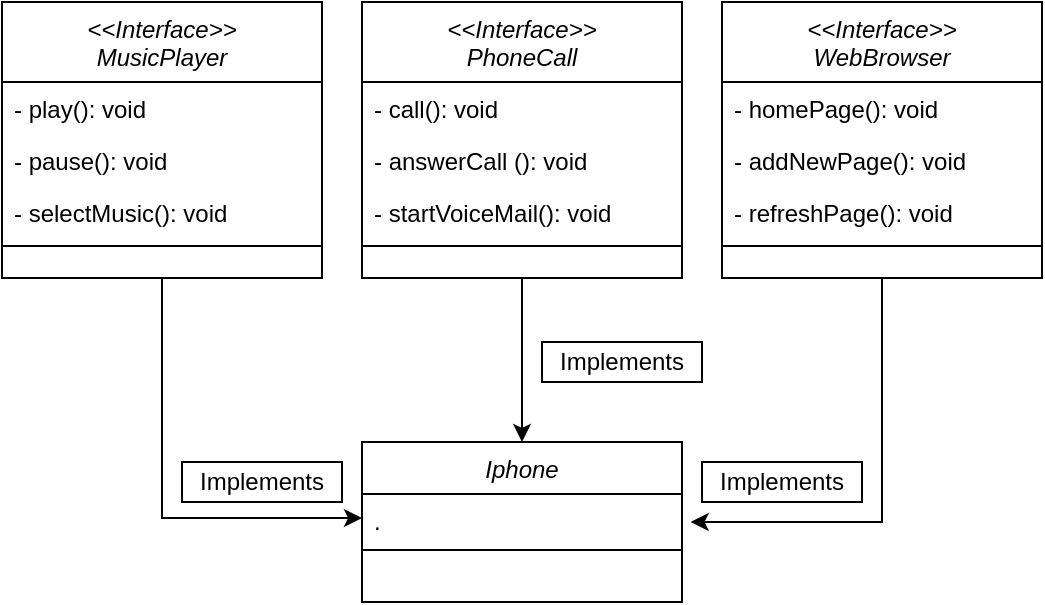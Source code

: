 <mxfile version="21.6.6" type="device">
  <diagram id="C5RBs43oDa-KdzZeNtuy" name="Page-1">
    <mxGraphModel dx="1434" dy="758" grid="1" gridSize="10" guides="1" tooltips="1" connect="1" arrows="1" fold="1" page="1" pageScale="1" pageWidth="1169" pageHeight="827" math="0" shadow="0">
      <root>
        <mxCell id="WIyWlLk6GJQsqaUBKTNV-0" />
        <mxCell id="WIyWlLk6GJQsqaUBKTNV-1" parent="WIyWlLk6GJQsqaUBKTNV-0" />
        <mxCell id="zkfFHV4jXpPFQw0GAbJ--0" value="Iphone" style="swimlane;fontStyle=2;align=center;verticalAlign=top;childLayout=stackLayout;horizontal=1;startSize=26;horizontalStack=0;resizeParent=1;resizeLast=0;collapsible=1;marginBottom=0;rounded=0;shadow=0;strokeWidth=1;" parent="WIyWlLk6GJQsqaUBKTNV-1" vertex="1">
          <mxGeometry x="300" y="330" width="160" height="80" as="geometry">
            <mxRectangle x="230" y="140" width="160" height="26" as="alternateBounds" />
          </mxGeometry>
        </mxCell>
        <mxCell id="zkfFHV4jXpPFQw0GAbJ--2" value="." style="text;align=left;verticalAlign=top;spacingLeft=4;spacingRight=4;overflow=hidden;rotatable=0;points=[[0,0.5],[1,0.5]];portConstraint=eastwest;rounded=0;shadow=0;html=0;" parent="zkfFHV4jXpPFQw0GAbJ--0" vertex="1">
          <mxGeometry y="26" width="160" height="24" as="geometry" />
        </mxCell>
        <mxCell id="zkfFHV4jXpPFQw0GAbJ--4" value="" style="line;html=1;strokeWidth=1;align=left;verticalAlign=middle;spacingTop=-1;spacingLeft=3;spacingRight=3;rotatable=0;labelPosition=right;points=[];portConstraint=eastwest;" parent="zkfFHV4jXpPFQw0GAbJ--0" vertex="1">
          <mxGeometry y="50" width="160" height="8" as="geometry" />
        </mxCell>
        <mxCell id="AvgL3gLNh_aF88fPF39o-19" style="edgeStyle=orthogonalEdgeStyle;rounded=0;orthogonalLoop=1;jettySize=auto;html=1;exitX=0.5;exitY=1;exitDx=0;exitDy=0;entryX=0;entryY=0.5;entryDx=0;entryDy=0;" parent="WIyWlLk6GJQsqaUBKTNV-1" source="AvgL3gLNh_aF88fPF39o-2" target="zkfFHV4jXpPFQw0GAbJ--2" edge="1">
          <mxGeometry relative="1" as="geometry" />
        </mxCell>
        <mxCell id="AvgL3gLNh_aF88fPF39o-2" value="&lt;&lt;Interface&gt;&gt;&#xa;MusicPlayer" style="swimlane;fontStyle=2;align=center;verticalAlign=top;childLayout=stackLayout;horizontal=1;startSize=40;horizontalStack=0;resizeParent=1;resizeLast=0;collapsible=1;marginBottom=0;rounded=0;shadow=0;strokeWidth=1;" parent="WIyWlLk6GJQsqaUBKTNV-1" vertex="1">
          <mxGeometry x="120" y="110" width="160" height="138" as="geometry">
            <mxRectangle x="230" y="140" width="160" height="26" as="alternateBounds" />
          </mxGeometry>
        </mxCell>
        <mxCell id="AvgL3gLNh_aF88fPF39o-3" value="- play(): void" style="text;align=left;verticalAlign=top;spacingLeft=4;spacingRight=4;overflow=hidden;rotatable=0;points=[[0,0.5],[1,0.5]];portConstraint=eastwest;rounded=0;shadow=0;html=0;" parent="AvgL3gLNh_aF88fPF39o-2" vertex="1">
          <mxGeometry y="40" width="160" height="26" as="geometry" />
        </mxCell>
        <mxCell id="AvgL3gLNh_aF88fPF39o-6" value="- pause(): void" style="text;align=left;verticalAlign=top;spacingLeft=4;spacingRight=4;overflow=hidden;rotatable=0;points=[[0,0.5],[1,0.5]];portConstraint=eastwest;rounded=0;shadow=0;html=0;" parent="AvgL3gLNh_aF88fPF39o-2" vertex="1">
          <mxGeometry y="66" width="160" height="26" as="geometry" />
        </mxCell>
        <mxCell id="AvgL3gLNh_aF88fPF39o-5" value="- selectMusic(): void" style="text;align=left;verticalAlign=top;spacingLeft=4;spacingRight=4;overflow=hidden;rotatable=0;points=[[0,0.5],[1,0.5]];portConstraint=eastwest;rounded=0;shadow=0;html=0;" parent="AvgL3gLNh_aF88fPF39o-2" vertex="1">
          <mxGeometry y="92" width="160" height="26" as="geometry" />
        </mxCell>
        <mxCell id="AvgL3gLNh_aF88fPF39o-4" value="" style="line;html=1;strokeWidth=1;align=left;verticalAlign=middle;spacingTop=-1;spacingLeft=3;spacingRight=3;rotatable=0;labelPosition=right;points=[];portConstraint=eastwest;" parent="AvgL3gLNh_aF88fPF39o-2" vertex="1">
          <mxGeometry y="118" width="160" height="8" as="geometry" />
        </mxCell>
        <mxCell id="AvgL3gLNh_aF88fPF39o-17" style="edgeStyle=orthogonalEdgeStyle;rounded=0;orthogonalLoop=1;jettySize=auto;html=1;entryX=1.027;entryY=0.582;entryDx=0;entryDy=0;entryPerimeter=0;" parent="WIyWlLk6GJQsqaUBKTNV-1" source="AvgL3gLNh_aF88fPF39o-7" target="zkfFHV4jXpPFQw0GAbJ--2" edge="1">
          <mxGeometry relative="1" as="geometry" />
        </mxCell>
        <mxCell id="AvgL3gLNh_aF88fPF39o-7" value="&lt;&lt;Interface&gt;&gt;&#xa;WebBrowser" style="swimlane;fontStyle=2;align=center;verticalAlign=top;childLayout=stackLayout;horizontal=1;startSize=40;horizontalStack=0;resizeParent=1;resizeLast=0;collapsible=1;marginBottom=0;rounded=0;shadow=0;strokeWidth=1;" parent="WIyWlLk6GJQsqaUBKTNV-1" vertex="1">
          <mxGeometry x="480" y="110" width="160" height="138" as="geometry">
            <mxRectangle x="230" y="140" width="160" height="26" as="alternateBounds" />
          </mxGeometry>
        </mxCell>
        <mxCell id="AvgL3gLNh_aF88fPF39o-8" value="- homePage(): void" style="text;align=left;verticalAlign=top;spacingLeft=4;spacingRight=4;overflow=hidden;rotatable=0;points=[[0,0.5],[1,0.5]];portConstraint=eastwest;rounded=0;shadow=0;html=0;" parent="AvgL3gLNh_aF88fPF39o-7" vertex="1">
          <mxGeometry y="40" width="160" height="26" as="geometry" />
        </mxCell>
        <mxCell id="AvgL3gLNh_aF88fPF39o-9" value="- addNewPage(): void" style="text;align=left;verticalAlign=top;spacingLeft=4;spacingRight=4;overflow=hidden;rotatable=0;points=[[0,0.5],[1,0.5]];portConstraint=eastwest;rounded=0;shadow=0;html=0;" parent="AvgL3gLNh_aF88fPF39o-7" vertex="1">
          <mxGeometry y="66" width="160" height="26" as="geometry" />
        </mxCell>
        <mxCell id="AvgL3gLNh_aF88fPF39o-10" value="- refreshPage(): void" style="text;align=left;verticalAlign=top;spacingLeft=4;spacingRight=4;overflow=hidden;rotatable=0;points=[[0,0.5],[1,0.5]];portConstraint=eastwest;rounded=0;shadow=0;html=0;" parent="AvgL3gLNh_aF88fPF39o-7" vertex="1">
          <mxGeometry y="92" width="160" height="26" as="geometry" />
        </mxCell>
        <mxCell id="AvgL3gLNh_aF88fPF39o-11" value="" style="line;html=1;strokeWidth=1;align=left;verticalAlign=middle;spacingTop=-1;spacingLeft=3;spacingRight=3;rotatable=0;labelPosition=right;points=[];portConstraint=eastwest;" parent="AvgL3gLNh_aF88fPF39o-7" vertex="1">
          <mxGeometry y="118" width="160" height="8" as="geometry" />
        </mxCell>
        <mxCell id="AvgL3gLNh_aF88fPF39o-18" style="edgeStyle=orthogonalEdgeStyle;rounded=0;orthogonalLoop=1;jettySize=auto;html=1;exitX=0.5;exitY=1;exitDx=0;exitDy=0;entryX=0.5;entryY=0;entryDx=0;entryDy=0;" parent="WIyWlLk6GJQsqaUBKTNV-1" source="AvgL3gLNh_aF88fPF39o-12" target="zkfFHV4jXpPFQw0GAbJ--0" edge="1">
          <mxGeometry relative="1" as="geometry" />
        </mxCell>
        <mxCell id="AvgL3gLNh_aF88fPF39o-12" value="&lt;&lt;Interface&gt;&gt;&#xa;PhoneCall" style="swimlane;fontStyle=2;align=center;verticalAlign=top;childLayout=stackLayout;horizontal=1;startSize=40;horizontalStack=0;resizeParent=1;resizeLast=0;collapsible=1;marginBottom=0;rounded=0;shadow=0;strokeWidth=1;" parent="WIyWlLk6GJQsqaUBKTNV-1" vertex="1">
          <mxGeometry x="300" y="110" width="160" height="138" as="geometry">
            <mxRectangle x="230" y="140" width="160" height="26" as="alternateBounds" />
          </mxGeometry>
        </mxCell>
        <mxCell id="AvgL3gLNh_aF88fPF39o-13" value="- call(): void" style="text;align=left;verticalAlign=top;spacingLeft=4;spacingRight=4;overflow=hidden;rotatable=0;points=[[0,0.5],[1,0.5]];portConstraint=eastwest;rounded=0;shadow=0;html=0;" parent="AvgL3gLNh_aF88fPF39o-12" vertex="1">
          <mxGeometry y="40" width="160" height="26" as="geometry" />
        </mxCell>
        <mxCell id="AvgL3gLNh_aF88fPF39o-14" value="- answerCall (): void" style="text;align=left;verticalAlign=top;spacingLeft=4;spacingRight=4;overflow=hidden;rotatable=0;points=[[0,0.5],[1,0.5]];portConstraint=eastwest;rounded=0;shadow=0;html=0;" parent="AvgL3gLNh_aF88fPF39o-12" vertex="1">
          <mxGeometry y="66" width="160" height="26" as="geometry" />
        </mxCell>
        <mxCell id="AvgL3gLNh_aF88fPF39o-15" value="- startVoiceMail(): void" style="text;align=left;verticalAlign=top;spacingLeft=4;spacingRight=4;overflow=hidden;rotatable=0;points=[[0,0.5],[1,0.5]];portConstraint=eastwest;rounded=0;shadow=0;html=0;" parent="AvgL3gLNh_aF88fPF39o-12" vertex="1">
          <mxGeometry y="92" width="160" height="26" as="geometry" />
        </mxCell>
        <mxCell id="AvgL3gLNh_aF88fPF39o-16" value="" style="line;html=1;strokeWidth=1;align=left;verticalAlign=middle;spacingTop=-1;spacingLeft=3;spacingRight=3;rotatable=0;labelPosition=right;points=[];portConstraint=eastwest;" parent="AvgL3gLNh_aF88fPF39o-12" vertex="1">
          <mxGeometry y="118" width="160" height="8" as="geometry" />
        </mxCell>
        <mxCell id="AvgL3gLNh_aF88fPF39o-22" value="Implements" style="rounded=0;whiteSpace=wrap;html=1;" parent="WIyWlLk6GJQsqaUBKTNV-1" vertex="1">
          <mxGeometry x="470" y="340" width="80" height="20" as="geometry" />
        </mxCell>
        <mxCell id="AvgL3gLNh_aF88fPF39o-23" value="Implements" style="rounded=0;whiteSpace=wrap;html=1;" parent="WIyWlLk6GJQsqaUBKTNV-1" vertex="1">
          <mxGeometry x="390" y="280" width="80" height="20" as="geometry" />
        </mxCell>
        <mxCell id="AvgL3gLNh_aF88fPF39o-24" value="Implements" style="rounded=0;whiteSpace=wrap;html=1;" parent="WIyWlLk6GJQsqaUBKTNV-1" vertex="1">
          <mxGeometry x="210" y="340" width="80" height="20" as="geometry" />
        </mxCell>
      </root>
    </mxGraphModel>
  </diagram>
</mxfile>
